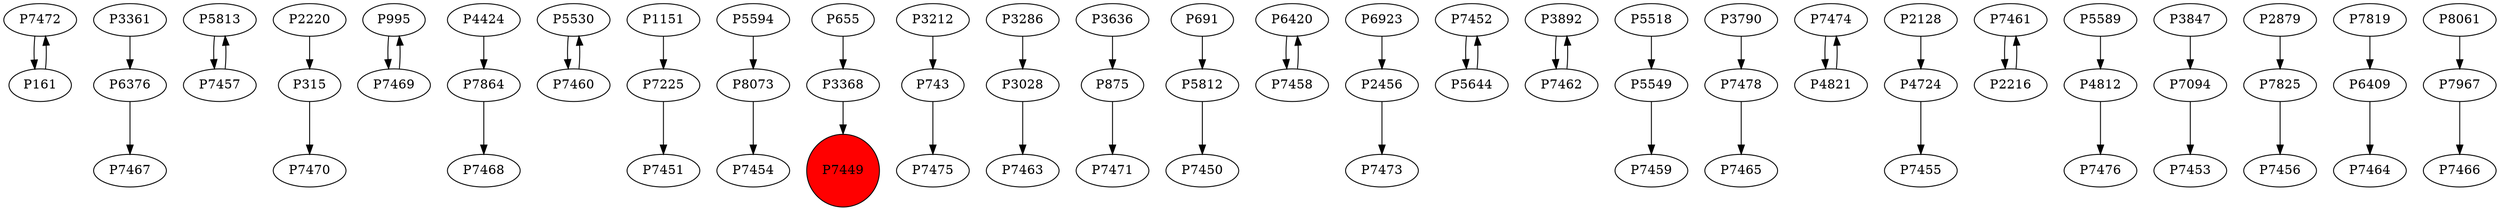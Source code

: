 digraph {
	P7472 -> P161
	P6376 -> P7467
	P5813 -> P7457
	P2220 -> P315
	P995 -> P7469
	P3361 -> P6376
	P7864 -> P7468
	P5530 -> P7460
	P1151 -> P7225
	P5594 -> P8073
	P3368 -> P7449
	P743 -> P7475
	P3286 -> P3028
	P8073 -> P7454
	P875 -> P7471
	P3212 -> P743
	P5812 -> P7450
	P3028 -> P7463
	P6420 -> P7458
	P4424 -> P7864
	P2456 -> P7473
	P7452 -> P5644
	P7460 -> P5530
	P6923 -> P2456
	P5644 -> P7452
	P7457 -> P5813
	P7469 -> P995
	P3892 -> P7462
	P5518 -> P5549
	P691 -> P5812
	P7478 -> P7465
	P7462 -> P3892
	P7474 -> P4821
	P2128 -> P4724
	P7461 -> P2216
	P2216 -> P7461
	P4812 -> P7476
	P7458 -> P6420
	P655 -> P3368
	P5549 -> P7459
	P7094 -> P7453
	P7825 -> P7456
	P6409 -> P7464
	P161 -> P7472
	P4724 -> P7455
	P3847 -> P7094
	P2879 -> P7825
	P7819 -> P6409
	P7967 -> P7466
	P3790 -> P7478
	P3636 -> P875
	P7225 -> P7451
	P8061 -> P7967
	P315 -> P7470
	P4821 -> P7474
	P5589 -> P4812
	P7449 [shape=circle]
	P7449 [style=filled]
	P7449 [fillcolor=red]
}